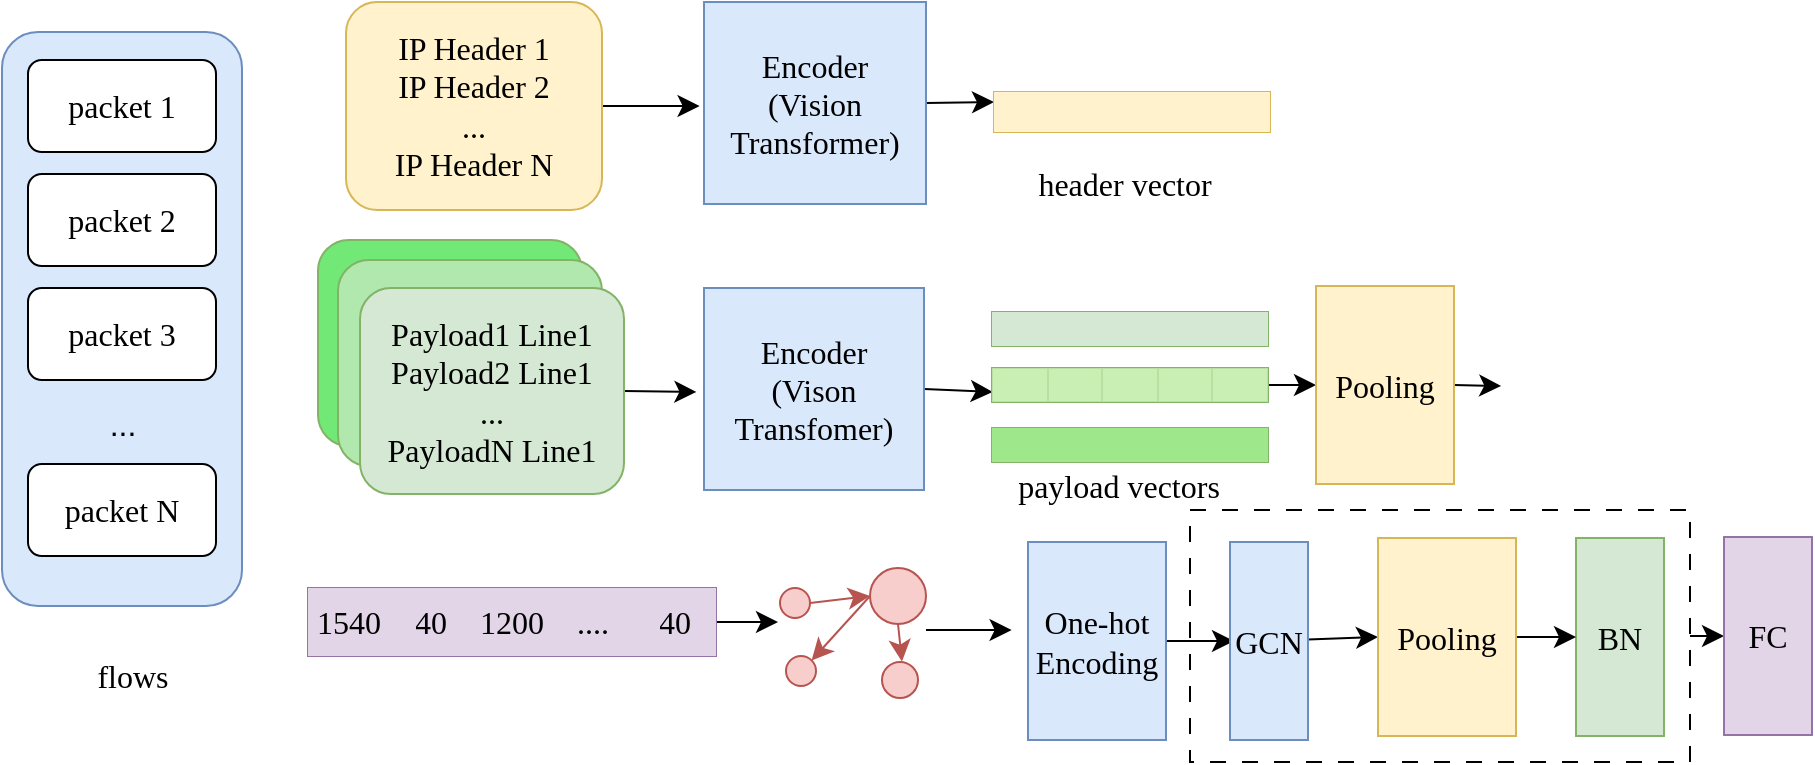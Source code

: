 <mxfile version="23.1.7" type="github">
  <diagram name="第 1 页" id="RyY5nZNIsYxHvSIVB-sh">
    <mxGraphModel dx="1450" dy="1007" grid="0" gridSize="10" guides="1" tooltips="1" connect="1" arrows="1" fold="1" page="0" pageScale="1" pageWidth="827" pageHeight="1169" math="0" shadow="0">
      <root>
        <mxCell id="0" />
        <mxCell id="1" parent="0" />
        <mxCell id="ILP_Jjc2ablGNtknwulI-101" style="edgeStyle=none;curved=1;rounded=0;orthogonalLoop=1;jettySize=auto;html=1;exitX=1;exitY=0.5;exitDx=0;exitDy=0;entryX=0;entryY=0.5;entryDx=0;entryDy=0;fontSize=12;startSize=8;endSize=8;" edge="1" parent="1" source="ILP_Jjc2ablGNtknwulI-99" target="ILP_Jjc2ablGNtknwulI-100">
          <mxGeometry relative="1" as="geometry" />
        </mxCell>
        <mxCell id="ILP_Jjc2ablGNtknwulI-99" value="" style="rounded=0;whiteSpace=wrap;html=1;dashed=1;dashPattern=8 8;" vertex="1" parent="1">
          <mxGeometry x="272" y="191" width="250" height="126" as="geometry" />
        </mxCell>
        <mxCell id="ILP_Jjc2ablGNtknwulI-9" value="" style="rounded=1;whiteSpace=wrap;html=1;fillColor=#dae8fc;strokeColor=#6c8ebf;" vertex="1" parent="1">
          <mxGeometry x="-322" y="-48" width="120" height="287" as="geometry" />
        </mxCell>
        <mxCell id="ILP_Jjc2ablGNtknwulI-2" value="&lt;font face=&quot;Comic Sans MS&quot; style=&quot;font-size: 16px;&quot;&gt;packet 1&lt;/font&gt;" style="rounded=1;whiteSpace=wrap;html=1;" vertex="1" parent="1">
          <mxGeometry x="-309" y="-34" width="94" height="46" as="geometry" />
        </mxCell>
        <mxCell id="ILP_Jjc2ablGNtknwulI-5" value="&lt;font face=&quot;Comic Sans MS&quot; style=&quot;font-size: 16px;&quot;&gt;packet 2&lt;/font&gt;" style="rounded=1;whiteSpace=wrap;html=1;" vertex="1" parent="1">
          <mxGeometry x="-309" y="23" width="94" height="46" as="geometry" />
        </mxCell>
        <mxCell id="ILP_Jjc2ablGNtknwulI-6" value="&lt;font face=&quot;Comic Sans MS&quot; style=&quot;font-size: 16px;&quot;&gt;packet 3&lt;/font&gt;" style="rounded=1;whiteSpace=wrap;html=1;" vertex="1" parent="1">
          <mxGeometry x="-309" y="80" width="94" height="46" as="geometry" />
        </mxCell>
        <mxCell id="ILP_Jjc2ablGNtknwulI-7" value="&lt;font face=&quot;Comic Sans MS&quot; style=&quot;font-size: 16px;&quot;&gt;packet N&lt;/font&gt;" style="rounded=1;whiteSpace=wrap;html=1;" vertex="1" parent="1">
          <mxGeometry x="-309" y="168" width="94" height="46" as="geometry" />
        </mxCell>
        <mxCell id="ILP_Jjc2ablGNtknwulI-8" value="..." style="text;html=1;align=center;verticalAlign=middle;resizable=0;points=[];autosize=1;strokeColor=none;fillColor=none;fontSize=16;" vertex="1" parent="1">
          <mxGeometry x="-277.5" y="132" width="31" height="31" as="geometry" />
        </mxCell>
        <mxCell id="ILP_Jjc2ablGNtknwulI-10" style="edgeStyle=none;curved=1;rounded=0;orthogonalLoop=1;jettySize=auto;html=1;exitX=0.5;exitY=1;exitDx=0;exitDy=0;fontSize=12;startSize=8;endSize=8;" edge="1" parent="1" source="ILP_Jjc2ablGNtknwulI-9" target="ILP_Jjc2ablGNtknwulI-9">
          <mxGeometry relative="1" as="geometry" />
        </mxCell>
        <mxCell id="ILP_Jjc2ablGNtknwulI-11" value="&lt;font style=&quot;font-size: 16px;&quot; face=&quot;Comic Sans MS&quot;&gt;flows&lt;/font&gt;" style="text;html=1;align=center;verticalAlign=middle;resizable=0;points=[];autosize=1;strokeColor=none;fillColor=none;fontSize=16;" vertex="1" parent="1">
          <mxGeometry x="-286.5" y="257.5" width="58" height="32" as="geometry" />
        </mxCell>
        <mxCell id="ILP_Jjc2ablGNtknwulI-102" style="edgeStyle=none;curved=1;rounded=0;orthogonalLoop=1;jettySize=auto;html=1;exitX=1;exitY=0.5;exitDx=0;exitDy=0;fontSize=12;startSize=8;endSize=8;" edge="1" parent="1" source="ILP_Jjc2ablGNtknwulI-22">
          <mxGeometry relative="1" as="geometry">
            <mxPoint x="26.8" y="-11" as="targetPoint" />
          </mxGeometry>
        </mxCell>
        <mxCell id="ILP_Jjc2ablGNtknwulI-22" value="&lt;font face=&quot;Comic Sans MS&quot; style=&quot;font-size: 16px;&quot;&gt;IP Header 1&lt;br&gt;IP Header 2&lt;br&gt;...&lt;br&gt;IP Header N&lt;br&gt;&lt;/font&gt;" style="rounded=1;whiteSpace=wrap;html=1;align=center;fillColor=#fff2cc;strokeColor=#d6b656;" vertex="1" parent="1">
          <mxGeometry x="-150" y="-63" width="128" height="104" as="geometry" />
        </mxCell>
        <mxCell id="ILP_Jjc2ablGNtknwulI-26" value="&lt;font face=&quot;Comic Sans MS&quot; style=&quot;font-size: 16px;&quot;&gt;Payload1 Line1&lt;br&gt;&lt;/font&gt;&lt;font face=&quot;Comic Sans MS&quot; style=&quot;font-size: 16px;&quot;&gt;Payload2 Line1&lt;br&gt;&lt;/font&gt;&lt;font face=&quot;Comic Sans MS&quot; style=&quot;font-size: 16px;&quot;&gt;...&lt;br&gt;PayloadN Line1&lt;br&gt;&lt;/font&gt;" style="rounded=1;whiteSpace=wrap;html=1;align=center;fillColor=#72E876;strokeColor=#82b366;" vertex="1" parent="1">
          <mxGeometry x="-164" y="56" width="132" height="103" as="geometry" />
        </mxCell>
        <mxCell id="ILP_Jjc2ablGNtknwulI-90" style="edgeStyle=none;curved=1;rounded=0;orthogonalLoop=1;jettySize=auto;html=1;exitX=1;exitY=0.5;exitDx=0;exitDy=0;fontSize=12;startSize=8;endSize=8;" edge="1" parent="1" source="ILP_Jjc2ablGNtknwulI-41">
          <mxGeometry relative="1" as="geometry">
            <mxPoint x="66.0" y="247" as="targetPoint" />
          </mxGeometry>
        </mxCell>
        <mxCell id="ILP_Jjc2ablGNtknwulI-41" value="" style="shape=table;startSize=0;container=1;collapsible=0;childLayout=tableLayout;fontSize=16;fontFamily=Comic Sans MS;fillColor=#e1d5e7;strokeColor=#9673a6;rounded=1;" vertex="1" parent="1">
          <mxGeometry x="-169" y="230" width="204" height="34" as="geometry" />
        </mxCell>
        <mxCell id="ILP_Jjc2ablGNtknwulI-42" value="" style="shape=tableRow;horizontal=0;startSize=0;swimlaneHead=0;swimlaneBody=0;strokeColor=#9673a6;top=0;left=0;bottom=0;right=0;collapsible=0;dropTarget=0;fillColor=#e1d5e7;points=[[0,0.5],[1,0.5]];portConstraint=eastwest;fontSize=16;fontFamily=Comic Sans MS;" vertex="1" parent="ILP_Jjc2ablGNtknwulI-41">
          <mxGeometry width="204" height="34" as="geometry" />
        </mxCell>
        <mxCell id="ILP_Jjc2ablGNtknwulI-43" value="1540" style="shape=partialRectangle;html=1;whiteSpace=wrap;connectable=0;strokeColor=#9673a6;overflow=hidden;fillColor=#e1d5e7;top=0;left=0;bottom=0;right=0;pointerEvents=1;fontSize=16;fontFamily=Comic Sans MS;" vertex="1" parent="ILP_Jjc2ablGNtknwulI-42">
          <mxGeometry width="41" height="34" as="geometry">
            <mxRectangle width="41" height="34" as="alternateBounds" />
          </mxGeometry>
        </mxCell>
        <mxCell id="ILP_Jjc2ablGNtknwulI-44" value="40" style="shape=partialRectangle;html=1;whiteSpace=wrap;connectable=0;strokeColor=#9673a6;overflow=hidden;fillColor=#e1d5e7;top=0;left=0;bottom=0;right=0;pointerEvents=1;fontSize=16;fontFamily=Comic Sans MS;" vertex="1" parent="ILP_Jjc2ablGNtknwulI-42">
          <mxGeometry x="41" width="41" height="34" as="geometry">
            <mxRectangle width="41" height="34" as="alternateBounds" />
          </mxGeometry>
        </mxCell>
        <mxCell id="ILP_Jjc2ablGNtknwulI-45" value="1200" style="shape=partialRectangle;html=1;whiteSpace=wrap;connectable=0;strokeColor=#9673a6;overflow=hidden;fillColor=#e1d5e7;top=0;left=0;bottom=0;right=0;pointerEvents=1;fontSize=16;fontFamily=Comic Sans MS;" vertex="1" parent="ILP_Jjc2ablGNtknwulI-42">
          <mxGeometry x="82" width="40" height="34" as="geometry">
            <mxRectangle width="40" height="34" as="alternateBounds" />
          </mxGeometry>
        </mxCell>
        <mxCell id="ILP_Jjc2ablGNtknwulI-46" value="...." style="shape=partialRectangle;html=1;whiteSpace=wrap;connectable=0;strokeColor=#9673a6;overflow=hidden;fillColor=#e1d5e7;top=0;left=0;bottom=0;right=0;pointerEvents=1;fontSize=16;fontFamily=Comic Sans MS;" vertex="1" parent="ILP_Jjc2ablGNtknwulI-42">
          <mxGeometry x="122" width="41" height="34" as="geometry">
            <mxRectangle width="41" height="34" as="alternateBounds" />
          </mxGeometry>
        </mxCell>
        <mxCell id="ILP_Jjc2ablGNtknwulI-47" value="40" style="shape=partialRectangle;html=1;whiteSpace=wrap;connectable=0;strokeColor=#9673a6;overflow=hidden;fillColor=#e1d5e7;top=0;left=0;bottom=0;right=0;pointerEvents=1;fontSize=16;fontFamily=Comic Sans MS;" vertex="1" parent="ILP_Jjc2ablGNtknwulI-42">
          <mxGeometry x="163" width="41" height="34" as="geometry">
            <mxRectangle width="41" height="34" as="alternateBounds" />
          </mxGeometry>
        </mxCell>
        <mxCell id="ILP_Jjc2ablGNtknwulI-50" value="&lt;font face=&quot;Comic Sans MS&quot; style=&quot;font-size: 16px;&quot;&gt;Payload1 Line1&lt;br&gt;&lt;/font&gt;&lt;font face=&quot;Comic Sans MS&quot; style=&quot;font-size: 16px;&quot;&gt;Payload2 Line1&lt;br&gt;&lt;/font&gt;&lt;font face=&quot;Comic Sans MS&quot; style=&quot;font-size: 16px;&quot;&gt;...&lt;br&gt;PayloadN Line1&lt;br&gt;&lt;/font&gt;" style="rounded=1;whiteSpace=wrap;html=1;align=center;fillColor=#B0E8AE;strokeColor=#82b366;" vertex="1" parent="1">
          <mxGeometry x="-154" y="66" width="132" height="103" as="geometry" />
        </mxCell>
        <mxCell id="ILP_Jjc2ablGNtknwulI-54" style="edgeStyle=none;curved=1;rounded=0;orthogonalLoop=1;jettySize=auto;html=1;exitX=1;exitY=0.5;exitDx=0;exitDy=0;fontSize=12;startSize=8;endSize=8;" edge="1" parent="1" source="ILP_Jjc2ablGNtknwulI-51">
          <mxGeometry relative="1" as="geometry">
            <mxPoint x="25.2" y="132" as="targetPoint" />
          </mxGeometry>
        </mxCell>
        <mxCell id="ILP_Jjc2ablGNtknwulI-51" value="&lt;font face=&quot;Comic Sans MS&quot; style=&quot;font-size: 16px;&quot;&gt;Payload1 Line1&lt;br&gt;&lt;/font&gt;&lt;font face=&quot;Comic Sans MS&quot; style=&quot;font-size: 16px;&quot;&gt;Payload2 Line1&lt;br&gt;&lt;/font&gt;&lt;font face=&quot;Comic Sans MS&quot; style=&quot;font-size: 16px;&quot;&gt;...&lt;br&gt;PayloadN Line1&lt;br&gt;&lt;/font&gt;" style="rounded=1;whiteSpace=wrap;html=1;align=center;fillColor=#d5e8d4;strokeColor=#82b366;" vertex="1" parent="1">
          <mxGeometry x="-143" y="80" width="132" height="103" as="geometry" />
        </mxCell>
        <mxCell id="ILP_Jjc2ablGNtknwulI-112" style="edgeStyle=none;curved=1;rounded=0;orthogonalLoop=1;jettySize=auto;html=1;exitX=1;exitY=0.5;exitDx=0;exitDy=0;entryX=0;entryY=0.25;entryDx=0;entryDy=0;fontSize=12;startSize=8;endSize=8;" edge="1" parent="1" source="ILP_Jjc2ablGNtknwulI-52" target="ILP_Jjc2ablGNtknwulI-105">
          <mxGeometry relative="1" as="geometry" />
        </mxCell>
        <mxCell id="ILP_Jjc2ablGNtknwulI-52" value="&lt;font face=&quot;Comic Sans MS&quot; style=&quot;font-size: 16px;&quot;&gt;Encoder&lt;br&gt;(Vision&lt;br&gt;Transformer)&lt;br&gt;&lt;/font&gt;" style="rounded=0;whiteSpace=wrap;html=1;fillColor=#dae8fc;strokeColor=#6c8ebf;" vertex="1" parent="1">
          <mxGeometry x="29" y="-63" width="111" height="101" as="geometry" />
        </mxCell>
        <mxCell id="ILP_Jjc2ablGNtknwulI-55" style="edgeStyle=none;curved=1;rounded=0;orthogonalLoop=1;jettySize=auto;html=1;exitX=1;exitY=0.5;exitDx=0;exitDy=0;fontSize=12;startSize=8;endSize=8;" edge="1" parent="1" source="ILP_Jjc2ablGNtknwulI-53">
          <mxGeometry relative="1" as="geometry">
            <mxPoint x="173.4" y="132" as="targetPoint" />
          </mxGeometry>
        </mxCell>
        <mxCell id="ILP_Jjc2ablGNtknwulI-53" value="&lt;font face=&quot;Comic Sans MS&quot; style=&quot;font-size: 16px;&quot;&gt;Encoder&lt;br&gt;(Vison&lt;br&gt;Transfomer)&lt;br&gt;&lt;/font&gt;" style="rounded=0;whiteSpace=wrap;html=1;fillColor=#dae8fc;strokeColor=#6c8ebf;" vertex="1" parent="1">
          <mxGeometry x="29" y="80" width="110" height="101" as="geometry" />
        </mxCell>
        <mxCell id="ILP_Jjc2ablGNtknwulI-56" value="" style="shape=table;startSize=0;container=1;collapsible=0;childLayout=tableLayout;fontSize=16;fontFamily=Comic Sans MS;fillColor=#d5e8d4;strokeColor=#82b366;rounded=1;" vertex="1" parent="1">
          <mxGeometry x="173" y="92" width="138" height="17" as="geometry" />
        </mxCell>
        <mxCell id="ILP_Jjc2ablGNtknwulI-57" value="" style="shape=tableRow;horizontal=0;startSize=0;swimlaneHead=0;swimlaneBody=0;strokeColor=#82b366;top=0;left=0;bottom=0;right=0;collapsible=0;dropTarget=0;fillColor=#d5e8d4;points=[[0,0.5],[1,0.5]];portConstraint=eastwest;fontSize=16;fontFamily=Comic Sans MS;" vertex="1" parent="ILP_Jjc2ablGNtknwulI-56">
          <mxGeometry width="138" height="17" as="geometry" />
        </mxCell>
        <mxCell id="ILP_Jjc2ablGNtknwulI-58" value="" style="shape=partialRectangle;html=1;whiteSpace=wrap;connectable=0;strokeColor=#82b366;overflow=hidden;fillColor=#d5e8d4;top=0;left=0;bottom=0;right=0;pointerEvents=1;fontSize=16;fontFamily=Comic Sans MS;" vertex="1" parent="ILP_Jjc2ablGNtknwulI-57">
          <mxGeometry width="28" height="17" as="geometry">
            <mxRectangle width="28" height="17" as="alternateBounds" />
          </mxGeometry>
        </mxCell>
        <mxCell id="ILP_Jjc2ablGNtknwulI-59" value="" style="shape=partialRectangle;html=1;whiteSpace=wrap;connectable=0;strokeColor=#82b366;overflow=hidden;fillColor=#d5e8d4;top=0;left=0;bottom=0;right=0;pointerEvents=1;fontSize=16;fontFamily=Comic Sans MS;" vertex="1" parent="ILP_Jjc2ablGNtknwulI-57">
          <mxGeometry x="28" width="27" height="17" as="geometry">
            <mxRectangle width="27" height="17" as="alternateBounds" />
          </mxGeometry>
        </mxCell>
        <mxCell id="ILP_Jjc2ablGNtknwulI-60" value="" style="shape=partialRectangle;html=1;whiteSpace=wrap;connectable=0;strokeColor=#82b366;overflow=hidden;fillColor=#d5e8d4;top=0;left=0;bottom=0;right=0;pointerEvents=1;fontSize=16;fontFamily=Comic Sans MS;" vertex="1" parent="ILP_Jjc2ablGNtknwulI-57">
          <mxGeometry x="55" width="28" height="17" as="geometry">
            <mxRectangle width="28" height="17" as="alternateBounds" />
          </mxGeometry>
        </mxCell>
        <mxCell id="ILP_Jjc2ablGNtknwulI-61" value="" style="shape=partialRectangle;html=1;whiteSpace=wrap;connectable=0;strokeColor=#82b366;overflow=hidden;fillColor=#d5e8d4;top=0;left=0;bottom=0;right=0;pointerEvents=1;fontSize=16;fontFamily=Comic Sans MS;" vertex="1" parent="ILP_Jjc2ablGNtknwulI-57">
          <mxGeometry x="83" width="27" height="17" as="geometry">
            <mxRectangle width="27" height="17" as="alternateBounds" />
          </mxGeometry>
        </mxCell>
        <mxCell id="ILP_Jjc2ablGNtknwulI-62" value="" style="shape=partialRectangle;html=1;whiteSpace=wrap;connectable=0;strokeColor=#82b366;overflow=hidden;fillColor=#d5e8d4;top=0;left=0;bottom=0;right=0;pointerEvents=1;fontSize=16;fontFamily=Comic Sans MS;" vertex="1" parent="ILP_Jjc2ablGNtknwulI-57">
          <mxGeometry x="110" width="28" height="17" as="geometry">
            <mxRectangle width="28" height="17" as="alternateBounds" />
          </mxGeometry>
        </mxCell>
        <mxCell id="ILP_Jjc2ablGNtknwulI-103" style="edgeStyle=none;curved=1;rounded=0;orthogonalLoop=1;jettySize=auto;html=1;exitX=1;exitY=0.5;exitDx=0;exitDy=0;entryX=0;entryY=0.5;entryDx=0;entryDy=0;fontSize=12;startSize=8;endSize=8;" edge="1" parent="1" source="ILP_Jjc2ablGNtknwulI-63" target="ILP_Jjc2ablGNtknwulI-77">
          <mxGeometry relative="1" as="geometry" />
        </mxCell>
        <mxCell id="ILP_Jjc2ablGNtknwulI-63" value="" style="shape=table;startSize=0;container=1;collapsible=0;childLayout=tableLayout;fontSize=16;fontFamily=Comic Sans MS;fillColor=#CAF0B6;strokeColor=#82b366;rounded=1;arcSize=50;" vertex="1" parent="1">
          <mxGeometry x="173" y="120" width="138" height="17" as="geometry" />
        </mxCell>
        <mxCell id="ILP_Jjc2ablGNtknwulI-64" value="" style="shape=tableRow;horizontal=0;startSize=0;swimlaneHead=0;swimlaneBody=0;strokeColor=#82b366;top=0;left=0;bottom=0;right=0;collapsible=0;dropTarget=0;fillColor=#CAF0B6;points=[[0,0.5],[1,0.5]];portConstraint=eastwest;fontSize=16;fontFamily=Comic Sans MS;opacity=50;" vertex="1" parent="ILP_Jjc2ablGNtknwulI-63">
          <mxGeometry width="138" height="17" as="geometry" />
        </mxCell>
        <mxCell id="ILP_Jjc2ablGNtknwulI-65" value="" style="shape=partialRectangle;html=1;whiteSpace=wrap;connectable=0;strokeColor=#82b366;overflow=hidden;fillColor=#CAF0B6;top=0;left=0;bottom=0;right=0;pointerEvents=1;fontSize=16;fontFamily=Comic Sans MS;opacity=50;" vertex="1" parent="ILP_Jjc2ablGNtknwulI-64">
          <mxGeometry width="28" height="17" as="geometry">
            <mxRectangle width="28" height="17" as="alternateBounds" />
          </mxGeometry>
        </mxCell>
        <mxCell id="ILP_Jjc2ablGNtknwulI-66" value="" style="shape=partialRectangle;html=1;whiteSpace=wrap;connectable=0;strokeColor=#82b366;overflow=hidden;fillColor=#CAF0B6;top=0;left=0;bottom=0;right=0;pointerEvents=1;fontSize=16;fontFamily=Comic Sans MS;opacity=50;" vertex="1" parent="ILP_Jjc2ablGNtknwulI-64">
          <mxGeometry x="28" width="27" height="17" as="geometry">
            <mxRectangle width="27" height="17" as="alternateBounds" />
          </mxGeometry>
        </mxCell>
        <mxCell id="ILP_Jjc2ablGNtknwulI-67" value="" style="shape=partialRectangle;html=1;whiteSpace=wrap;connectable=0;strokeColor=#82b366;overflow=hidden;fillColor=#CAF0B6;top=0;left=0;bottom=0;right=0;pointerEvents=1;fontSize=16;fontFamily=Comic Sans MS;opacity=50;" vertex="1" parent="ILP_Jjc2ablGNtknwulI-64">
          <mxGeometry x="55" width="28" height="17" as="geometry">
            <mxRectangle width="28" height="17" as="alternateBounds" />
          </mxGeometry>
        </mxCell>
        <mxCell id="ILP_Jjc2ablGNtknwulI-68" value="" style="shape=partialRectangle;html=1;whiteSpace=wrap;connectable=0;strokeColor=#82b366;overflow=hidden;fillColor=#CAF0B6;top=0;left=0;bottom=0;right=0;pointerEvents=1;fontSize=16;fontFamily=Comic Sans MS;opacity=50;" vertex="1" parent="ILP_Jjc2ablGNtknwulI-64">
          <mxGeometry x="83" width="27" height="17" as="geometry">
            <mxRectangle width="27" height="17" as="alternateBounds" />
          </mxGeometry>
        </mxCell>
        <mxCell id="ILP_Jjc2ablGNtknwulI-69" value="" style="shape=partialRectangle;html=1;whiteSpace=wrap;connectable=0;strokeColor=#82b366;overflow=hidden;fillColor=#CAF0B6;top=0;left=0;bottom=0;right=0;pointerEvents=1;fontSize=16;fontFamily=Comic Sans MS;opacity=50;" vertex="1" parent="ILP_Jjc2ablGNtknwulI-64">
          <mxGeometry x="110" width="28" height="17" as="geometry">
            <mxRectangle width="28" height="17" as="alternateBounds" />
          </mxGeometry>
        </mxCell>
        <mxCell id="ILP_Jjc2ablGNtknwulI-70" value="" style="shape=table;startSize=0;container=1;collapsible=0;childLayout=tableLayout;fontSize=16;fontFamily=Comic Sans MS;fillColor=#89FB50;strokeColor=#82b366;rounded=1;" vertex="1" parent="1">
          <mxGeometry x="173" y="150" width="138" height="17" as="geometry" />
        </mxCell>
        <mxCell id="ILP_Jjc2ablGNtknwulI-71" value="" style="shape=tableRow;horizontal=0;startSize=0;swimlaneHead=0;swimlaneBody=0;strokeColor=#82b366;top=0;left=0;bottom=0;right=0;collapsible=0;dropTarget=0;fillColor=#9EE88B;points=[[0,0.5],[1,0.5]];portConstraint=eastwest;fontSize=16;fontFamily=Comic Sans MS;" vertex="1" parent="ILP_Jjc2ablGNtknwulI-70">
          <mxGeometry width="138" height="17" as="geometry" />
        </mxCell>
        <mxCell id="ILP_Jjc2ablGNtknwulI-72" value="" style="shape=partialRectangle;html=1;whiteSpace=wrap;connectable=0;strokeColor=#82b366;overflow=hidden;fillColor=#9EE88B;top=0;left=0;bottom=0;right=0;pointerEvents=1;fontSize=16;fontFamily=Comic Sans MS;" vertex="1" parent="ILP_Jjc2ablGNtknwulI-71">
          <mxGeometry width="28" height="17" as="geometry">
            <mxRectangle width="28" height="17" as="alternateBounds" />
          </mxGeometry>
        </mxCell>
        <mxCell id="ILP_Jjc2ablGNtknwulI-73" value="" style="shape=partialRectangle;html=1;whiteSpace=wrap;connectable=0;strokeColor=#82b366;overflow=hidden;fillColor=#9EE88B;top=0;left=0;bottom=0;right=0;pointerEvents=1;fontSize=16;fontFamily=Comic Sans MS;" vertex="1" parent="ILP_Jjc2ablGNtknwulI-71">
          <mxGeometry x="28" width="27" height="17" as="geometry">
            <mxRectangle width="27" height="17" as="alternateBounds" />
          </mxGeometry>
        </mxCell>
        <mxCell id="ILP_Jjc2ablGNtknwulI-74" value="" style="shape=partialRectangle;html=1;whiteSpace=wrap;connectable=0;strokeColor=#82b366;overflow=hidden;fillColor=#9EE88B;top=0;left=0;bottom=0;right=0;pointerEvents=1;fontSize=16;fontFamily=Comic Sans MS;" vertex="1" parent="ILP_Jjc2ablGNtknwulI-71">
          <mxGeometry x="55" width="28" height="17" as="geometry">
            <mxRectangle width="28" height="17" as="alternateBounds" />
          </mxGeometry>
        </mxCell>
        <mxCell id="ILP_Jjc2ablGNtknwulI-75" value="" style="shape=partialRectangle;html=1;whiteSpace=wrap;connectable=0;strokeColor=#82b366;overflow=hidden;fillColor=#9EE88B;top=0;left=0;bottom=0;right=0;pointerEvents=1;fontSize=16;fontFamily=Comic Sans MS;" vertex="1" parent="ILP_Jjc2ablGNtknwulI-71">
          <mxGeometry x="83" width="27" height="17" as="geometry">
            <mxRectangle width="27" height="17" as="alternateBounds" />
          </mxGeometry>
        </mxCell>
        <mxCell id="ILP_Jjc2ablGNtknwulI-76" value="" style="shape=partialRectangle;html=1;whiteSpace=wrap;connectable=0;strokeColor=#82b366;overflow=hidden;fillColor=#9EE88B;top=0;left=0;bottom=0;right=0;pointerEvents=1;fontSize=16;fontFamily=Comic Sans MS;" vertex="1" parent="ILP_Jjc2ablGNtknwulI-71">
          <mxGeometry x="110" width="28" height="17" as="geometry">
            <mxRectangle width="28" height="17" as="alternateBounds" />
          </mxGeometry>
        </mxCell>
        <mxCell id="ILP_Jjc2ablGNtknwulI-104" style="edgeStyle=none;curved=1;rounded=0;orthogonalLoop=1;jettySize=auto;html=1;exitX=1;exitY=0.5;exitDx=0;exitDy=0;fontSize=12;startSize=8;endSize=8;" edge="1" parent="1" source="ILP_Jjc2ablGNtknwulI-77">
          <mxGeometry relative="1" as="geometry">
            <mxPoint x="427.6" y="129" as="targetPoint" />
          </mxGeometry>
        </mxCell>
        <mxCell id="ILP_Jjc2ablGNtknwulI-77" value="&lt;font face=&quot;Comic Sans MS&quot;&gt;&lt;span style=&quot;font-size: 16px;&quot;&gt;Pooling&lt;/span&gt;&lt;/font&gt;" style="rounded=0;whiteSpace=wrap;html=1;fillColor=#fff2cc;strokeColor=#d6b656;" vertex="1" parent="1">
          <mxGeometry x="335" y="79" width="69" height="99" as="geometry" />
        </mxCell>
        <mxCell id="ILP_Jjc2ablGNtknwulI-82" style="edgeStyle=none;curved=1;rounded=0;orthogonalLoop=1;jettySize=auto;html=1;exitX=1;exitY=0.5;exitDx=0;exitDy=0;entryX=0;entryY=0.5;entryDx=0;entryDy=0;fontSize=12;startSize=8;endSize=8;fillColor=#f8cecc;strokeColor=#b85450;" edge="1" parent="1" source="ILP_Jjc2ablGNtknwulI-78" target="ILP_Jjc2ablGNtknwulI-79">
          <mxGeometry relative="1" as="geometry" />
        </mxCell>
        <mxCell id="ILP_Jjc2ablGNtknwulI-78" value="" style="ellipse;whiteSpace=wrap;html=1;aspect=fixed;fillColor=#f8cecc;strokeColor=#b85450;" vertex="1" parent="1">
          <mxGeometry x="67" y="230" width="15" height="15" as="geometry" />
        </mxCell>
        <mxCell id="ILP_Jjc2ablGNtknwulI-83" style="edgeStyle=none;curved=1;rounded=0;orthogonalLoop=1;jettySize=auto;html=1;exitX=0;exitY=0.5;exitDx=0;exitDy=0;entryX=1;entryY=0;entryDx=0;entryDy=0;fontSize=12;startSize=8;endSize=8;fillColor=#f8cecc;strokeColor=#b85450;" edge="1" parent="1" source="ILP_Jjc2ablGNtknwulI-79" target="ILP_Jjc2ablGNtknwulI-81">
          <mxGeometry relative="1" as="geometry" />
        </mxCell>
        <mxCell id="ILP_Jjc2ablGNtknwulI-85" style="edgeStyle=none;curved=1;rounded=0;orthogonalLoop=1;jettySize=auto;html=1;exitX=0.5;exitY=1;exitDx=0;exitDy=0;fontSize=12;startSize=8;endSize=8;fillColor=#f8cecc;strokeColor=#b85450;" edge="1" parent="1" source="ILP_Jjc2ablGNtknwulI-79">
          <mxGeometry relative="1" as="geometry">
            <mxPoint x="128" y="266.8" as="targetPoint" />
          </mxGeometry>
        </mxCell>
        <mxCell id="ILP_Jjc2ablGNtknwulI-91" style="edgeStyle=none;curved=1;rounded=0;orthogonalLoop=1;jettySize=auto;html=1;fontSize=12;startSize=8;endSize=8;" edge="1" parent="1">
          <mxGeometry relative="1" as="geometry">
            <mxPoint x="182.8" y="251" as="targetPoint" />
            <mxPoint x="140" y="251" as="sourcePoint" />
          </mxGeometry>
        </mxCell>
        <mxCell id="ILP_Jjc2ablGNtknwulI-79" value="" style="ellipse;whiteSpace=wrap;html=1;aspect=fixed;fillColor=#f8cecc;strokeColor=#b85450;" vertex="1" parent="1">
          <mxGeometry x="112" y="220" width="28" height="28" as="geometry" />
        </mxCell>
        <mxCell id="ILP_Jjc2ablGNtknwulI-80" value="" style="ellipse;whiteSpace=wrap;html=1;aspect=fixed;fillColor=#f8cecc;strokeColor=#b85450;" vertex="1" parent="1">
          <mxGeometry x="118" y="267" width="18" height="18" as="geometry" />
        </mxCell>
        <mxCell id="ILP_Jjc2ablGNtknwulI-81" value="" style="ellipse;whiteSpace=wrap;html=1;aspect=fixed;fillColor=#f8cecc;strokeColor=#b85450;" vertex="1" parent="1">
          <mxGeometry x="70" y="264" width="15" height="15" as="geometry" />
        </mxCell>
        <mxCell id="ILP_Jjc2ablGNtknwulI-92" style="edgeStyle=none;curved=1;rounded=0;orthogonalLoop=1;jettySize=auto;html=1;fontSize=12;startSize=8;endSize=8;" edge="1" parent="1" source="ILP_Jjc2ablGNtknwulI-89">
          <mxGeometry relative="1" as="geometry">
            <mxPoint x="294.0" y="256.5" as="targetPoint" />
          </mxGeometry>
        </mxCell>
        <mxCell id="ILP_Jjc2ablGNtknwulI-89" value="&lt;font face=&quot;Comic Sans MS&quot; style=&quot;font-size: 16px;&quot;&gt;One-hot&lt;br&gt;Encoding&lt;br&gt;&lt;/font&gt;" style="rounded=0;whiteSpace=wrap;html=1;fillColor=#dae8fc;strokeColor=#6c8ebf;" vertex="1" parent="1">
          <mxGeometry x="191" y="207" width="69" height="99" as="geometry" />
        </mxCell>
        <mxCell id="ILP_Jjc2ablGNtknwulI-97" style="edgeStyle=none;curved=1;rounded=0;orthogonalLoop=1;jettySize=auto;html=1;entryX=0;entryY=0.5;entryDx=0;entryDy=0;fontSize=12;startSize=8;endSize=8;" edge="1" parent="1" source="ILP_Jjc2ablGNtknwulI-94" target="ILP_Jjc2ablGNtknwulI-96">
          <mxGeometry relative="1" as="geometry" />
        </mxCell>
        <mxCell id="ILP_Jjc2ablGNtknwulI-94" value="&lt;font face=&quot;Comic Sans MS&quot; style=&quot;font-size: 16px;&quot;&gt;GCN&lt;br&gt;&lt;/font&gt;" style="rounded=0;whiteSpace=wrap;html=1;fillColor=#dae8fc;strokeColor=#6c8ebf;" vertex="1" parent="1">
          <mxGeometry x="292" y="207" width="39" height="99" as="geometry" />
        </mxCell>
        <mxCell id="ILP_Jjc2ablGNtknwulI-95" value="&lt;font face=&quot;Comic Sans MS&quot; style=&quot;font-size: 16px;&quot;&gt;BN&lt;br&gt;&lt;/font&gt;" style="rounded=0;whiteSpace=wrap;html=1;fillColor=#d5e8d4;strokeColor=#82b366;" vertex="1" parent="1">
          <mxGeometry x="465" y="205" width="44" height="99" as="geometry" />
        </mxCell>
        <mxCell id="ILP_Jjc2ablGNtknwulI-98" style="edgeStyle=none;curved=1;rounded=0;orthogonalLoop=1;jettySize=auto;html=1;entryX=0;entryY=0.5;entryDx=0;entryDy=0;fontSize=12;startSize=8;endSize=8;" edge="1" parent="1" source="ILP_Jjc2ablGNtknwulI-96" target="ILP_Jjc2ablGNtknwulI-95">
          <mxGeometry relative="1" as="geometry" />
        </mxCell>
        <mxCell id="ILP_Jjc2ablGNtknwulI-96" value="&lt;font face=&quot;Comic Sans MS&quot;&gt;&lt;span style=&quot;font-size: 16px;&quot;&gt;Pooling&lt;/span&gt;&lt;/font&gt;" style="rounded=0;whiteSpace=wrap;html=1;fillColor=#fff2cc;strokeColor=#d6b656;" vertex="1" parent="1">
          <mxGeometry x="366" y="205" width="69" height="99" as="geometry" />
        </mxCell>
        <mxCell id="ILP_Jjc2ablGNtknwulI-100" value="&lt;font face=&quot;Comic Sans MS&quot; style=&quot;font-size: 16px;&quot;&gt;FC&lt;br&gt;&lt;/font&gt;" style="rounded=0;whiteSpace=wrap;html=1;fillColor=#e1d5e7;strokeColor=#9673a6;" vertex="1" parent="1">
          <mxGeometry x="539" y="204.5" width="44" height="99" as="geometry" />
        </mxCell>
        <mxCell id="ILP_Jjc2ablGNtknwulI-105" value="" style="shape=table;startSize=0;container=1;collapsible=0;childLayout=tableLayout;fontSize=16;fontFamily=Comic Sans MS;fillColor=#fff2cc;strokeColor=#d6b656;rounded=1;" vertex="1" parent="1">
          <mxGeometry x="174" y="-18" width="138" height="20" as="geometry" />
        </mxCell>
        <mxCell id="ILP_Jjc2ablGNtknwulI-106" value="" style="shape=tableRow;horizontal=0;startSize=0;swimlaneHead=0;swimlaneBody=0;strokeColor=#d6b656;top=0;left=0;bottom=0;right=0;collapsible=0;dropTarget=0;fillColor=#fff2cc;points=[[0,0.5],[1,0.5]];portConstraint=eastwest;fontSize=16;fontFamily=Comic Sans MS;" vertex="1" parent="ILP_Jjc2ablGNtknwulI-105">
          <mxGeometry width="138" height="20" as="geometry" />
        </mxCell>
        <mxCell id="ILP_Jjc2ablGNtknwulI-107" value="" style="shape=partialRectangle;html=1;whiteSpace=wrap;connectable=0;strokeColor=#d6b656;overflow=hidden;fillColor=#fff2cc;top=0;left=0;bottom=0;right=0;pointerEvents=1;fontSize=16;fontFamily=Comic Sans MS;" vertex="1" parent="ILP_Jjc2ablGNtknwulI-106">
          <mxGeometry width="28" height="20" as="geometry">
            <mxRectangle width="28" height="20" as="alternateBounds" />
          </mxGeometry>
        </mxCell>
        <mxCell id="ILP_Jjc2ablGNtknwulI-108" value="" style="shape=partialRectangle;html=1;whiteSpace=wrap;connectable=0;strokeColor=#d6b656;overflow=hidden;fillColor=#fff2cc;top=0;left=0;bottom=0;right=0;pointerEvents=1;fontSize=16;fontFamily=Comic Sans MS;" vertex="1" parent="ILP_Jjc2ablGNtknwulI-106">
          <mxGeometry x="28" width="27" height="20" as="geometry">
            <mxRectangle width="27" height="20" as="alternateBounds" />
          </mxGeometry>
        </mxCell>
        <mxCell id="ILP_Jjc2ablGNtknwulI-109" value="" style="shape=partialRectangle;html=1;whiteSpace=wrap;connectable=0;strokeColor=#d6b656;overflow=hidden;fillColor=#fff2cc;top=0;left=0;bottom=0;right=0;pointerEvents=1;fontSize=16;fontFamily=Comic Sans MS;" vertex="1" parent="ILP_Jjc2ablGNtknwulI-106">
          <mxGeometry x="55" width="28" height="20" as="geometry">
            <mxRectangle width="28" height="20" as="alternateBounds" />
          </mxGeometry>
        </mxCell>
        <mxCell id="ILP_Jjc2ablGNtknwulI-110" value="" style="shape=partialRectangle;html=1;whiteSpace=wrap;connectable=0;strokeColor=#d6b656;overflow=hidden;fillColor=#fff2cc;top=0;left=0;bottom=0;right=0;pointerEvents=1;fontSize=16;fontFamily=Comic Sans MS;" vertex="1" parent="ILP_Jjc2ablGNtknwulI-106">
          <mxGeometry x="83" width="27" height="20" as="geometry">
            <mxRectangle width="27" height="20" as="alternateBounds" />
          </mxGeometry>
        </mxCell>
        <mxCell id="ILP_Jjc2ablGNtknwulI-111" value="" style="shape=partialRectangle;html=1;whiteSpace=wrap;connectable=0;strokeColor=#d6b656;overflow=hidden;fillColor=#fff2cc;top=0;left=0;bottom=0;right=0;pointerEvents=1;fontSize=16;fontFamily=Comic Sans MS;" vertex="1" parent="ILP_Jjc2ablGNtknwulI-106">
          <mxGeometry x="110" width="28" height="20" as="geometry">
            <mxRectangle width="28" height="20" as="alternateBounds" />
          </mxGeometry>
        </mxCell>
        <mxCell id="ILP_Jjc2ablGNtknwulI-114" value="&lt;font face=&quot;Comic Sans MS&quot;&gt;header vector&lt;/font&gt;" style="text;html=1;align=center;verticalAlign=middle;resizable=0;points=[];autosize=1;strokeColor=none;fillColor=none;fontSize=16;" vertex="1" parent="1">
          <mxGeometry x="177" y="12" width="123" height="32" as="geometry" />
        </mxCell>
        <mxCell id="ILP_Jjc2ablGNtknwulI-115" value="&lt;font face=&quot;Comic Sans MS&quot;&gt;payload vectors&lt;/font&gt;" style="text;html=1;align=center;verticalAlign=middle;resizable=0;points=[];autosize=1;strokeColor=none;fillColor=none;fontSize=16;" vertex="1" parent="1">
          <mxGeometry x="169" y="163" width="134" height="32" as="geometry" />
        </mxCell>
      </root>
    </mxGraphModel>
  </diagram>
</mxfile>
